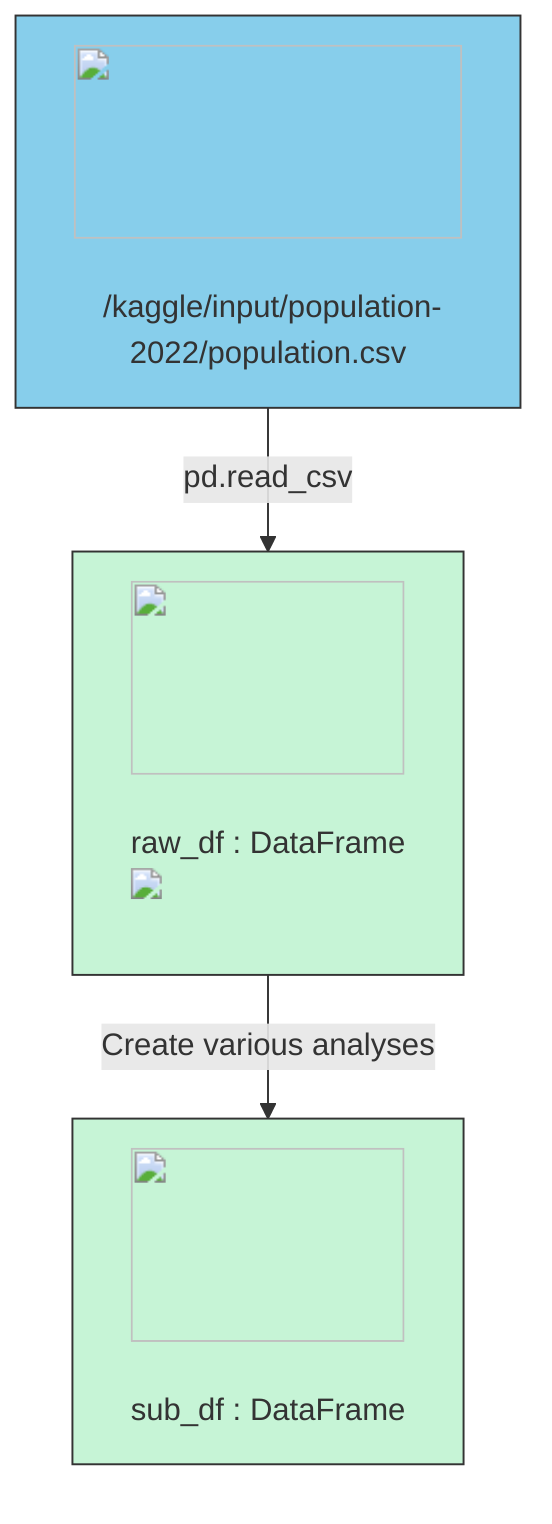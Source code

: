flowchart TD
    %% Data Source
    A["<img src='icons/file.svg' width=100 height=100/> <br/> /kaggle/input/population-2022/population.csv"]:::dataSource
    
    %% Raw DataFrame from CSV
    B["<img src='icons/table.svg' width=100 height=100/> <br/> raw_df : DataFrame <img src='dummy_plots/barplot_template.svg'/> <br/>"]:::dataVariable
    
    %% Sub DataFrame for analysis
    C["<img src='icons/column_split.svg' width=100 height=100/> <br/> sub_df : DataFrame"]:::dataVariable
    
    %% Data Source to Raw DataFrame
    A -->|"pd.read_csv"| B
    
    %% Raw DataFrame to Sub DataFrame
    B -->|"Create various analyses"| C
    
    classDef dataSource fill:#87CEEB,stroke:#333,stroke-width:1px;
    classDef dataVariable fill:#C6F4D6,stroke:#333,stroke-width:1px;